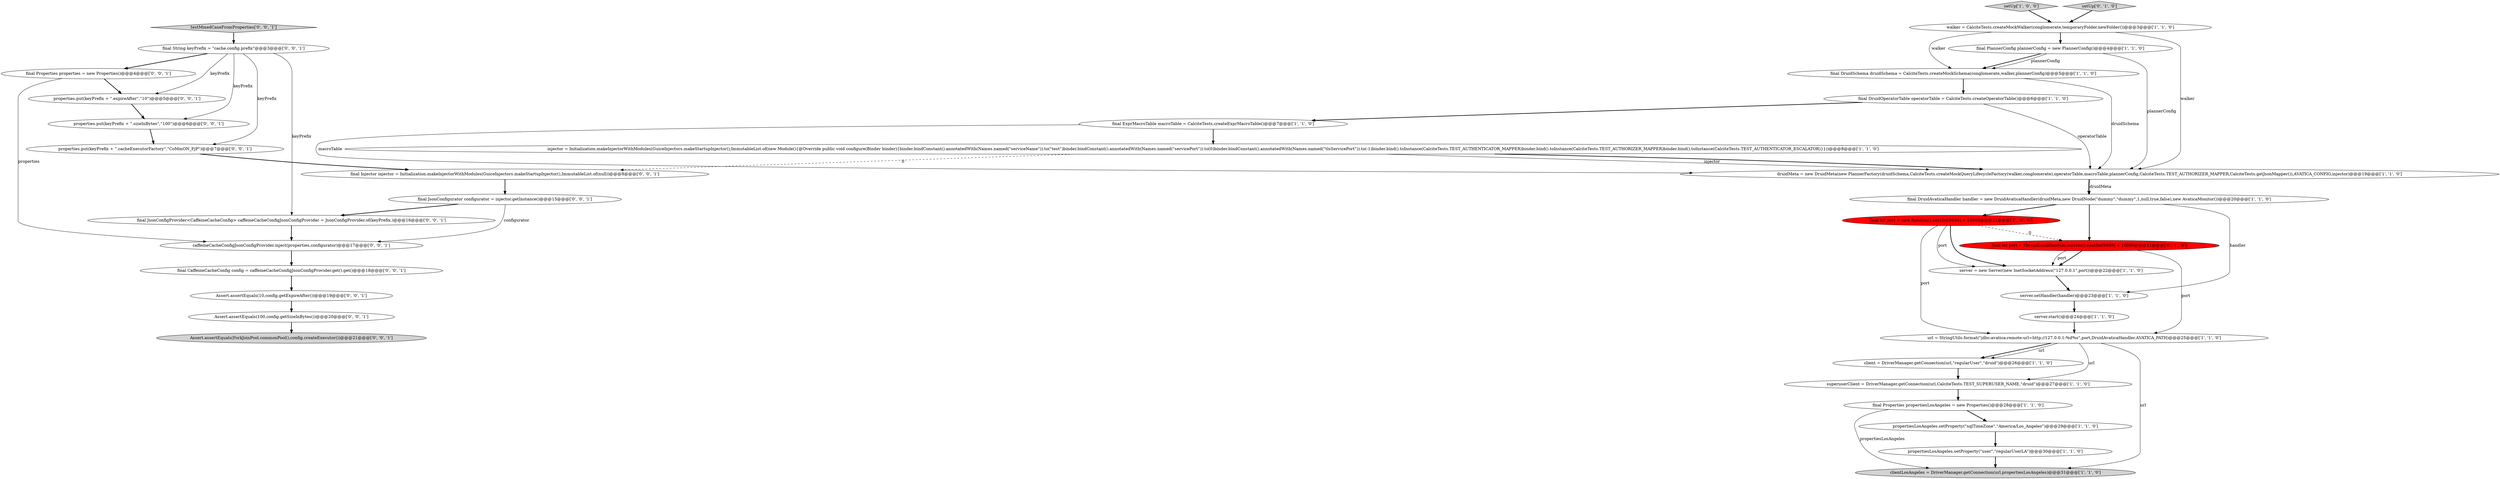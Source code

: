 digraph {
17 [style = filled, label = "propertiesLosAngeles.setProperty(\"user\",\"regularUserLA\")@@@30@@@['1', '1', '0']", fillcolor = white, shape = ellipse image = "AAA0AAABBB1BBB"];
14 [style = filled, label = "server.setHandler(handler)@@@23@@@['1', '1', '0']", fillcolor = white, shape = ellipse image = "AAA0AAABBB1BBB"];
9 [style = filled, label = "setUp['1', '0', '0']", fillcolor = lightgray, shape = diamond image = "AAA0AAABBB1BBB"];
22 [style = filled, label = "Assert.assertEquals(100,config.getSizeInBytes())@@@20@@@['0', '0', '1']", fillcolor = white, shape = ellipse image = "AAA0AAABBB3BBB"];
21 [style = filled, label = "setUp['0', '1', '0']", fillcolor = lightgray, shape = diamond image = "AAA0AAABBB2BBB"];
25 [style = filled, label = "final CaffeineCacheConfig config = caffeineCacheConfigJsonConfigProvider.get().get()@@@18@@@['0', '0', '1']", fillcolor = white, shape = ellipse image = "AAA0AAABBB3BBB"];
33 [style = filled, label = "final Injector injector = Initialization.makeInjectorWithModules(GuiceInjectors.makeStartupInjector(),ImmutableList.of(null))@@@8@@@['0', '0', '1']", fillcolor = white, shape = ellipse image = "AAA0AAABBB3BBB"];
6 [style = filled, label = "walker = CalciteTests.createMockWalker(conglomerate,temporaryFolder.newFolder())@@@3@@@['1', '1', '0']", fillcolor = white, shape = ellipse image = "AAA0AAABBB1BBB"];
32 [style = filled, label = "Assert.assertEquals(10,config.getExpireAfter())@@@19@@@['0', '0', '1']", fillcolor = white, shape = ellipse image = "AAA0AAABBB3BBB"];
35 [style = filled, label = "testMixedCaseFromProperties['0', '0', '1']", fillcolor = lightgray, shape = diamond image = "AAA0AAABBB3BBB"];
24 [style = filled, label = "final JsonConfigurator configurator = injector.getInstance()@@@15@@@['0', '0', '1']", fillcolor = white, shape = ellipse image = "AAA0AAABBB3BBB"];
27 [style = filled, label = "final Properties properties = new Properties()@@@4@@@['0', '0', '1']", fillcolor = white, shape = ellipse image = "AAA0AAABBB3BBB"];
15 [style = filled, label = "propertiesLosAngeles.setProperty(\"sqlTimeZone\",\"America/Los_Angeles\")@@@29@@@['1', '1', '0']", fillcolor = white, shape = ellipse image = "AAA0AAABBB1BBB"];
28 [style = filled, label = "final String keyPrefix = \"cache.config.prefix\"@@@3@@@['0', '0', '1']", fillcolor = white, shape = ellipse image = "AAA0AAABBB3BBB"];
1 [style = filled, label = "url = StringUtils.format(\"jdbc:avatica:remote:url=http://127.0.0.1:%d%s\",port,DruidAvaticaHandler.AVATICA_PATH)@@@25@@@['1', '1', '0']", fillcolor = white, shape = ellipse image = "AAA0AAABBB1BBB"];
18 [style = filled, label = "final ExprMacroTable macroTable = CalciteTests.createExprMacroTable()@@@7@@@['1', '1', '0']", fillcolor = white, shape = ellipse image = "AAA0AAABBB1BBB"];
3 [style = filled, label = "client = DriverManager.getConnection(url,\"regularUser\",\"druid\")@@@26@@@['1', '1', '0']", fillcolor = white, shape = ellipse image = "AAA0AAABBB1BBB"];
13 [style = filled, label = "server = new Server(new InetSocketAddress(\"127.0.0.1\",port))@@@22@@@['1', '1', '0']", fillcolor = white, shape = ellipse image = "AAA0AAABBB1BBB"];
10 [style = filled, label = "final Properties propertiesLosAngeles = new Properties()@@@28@@@['1', '1', '0']", fillcolor = white, shape = ellipse image = "AAA0AAABBB1BBB"];
0 [style = filled, label = "druidMeta = new DruidMeta(new PlannerFactory(druidSchema,CalciteTests.createMockQueryLifecycleFactory(walker,conglomerate),operatorTable,macroTable,plannerConfig,CalciteTests.TEST_AUTHORIZER_MAPPER,CalciteTests.getJsonMapper()),AVATICA_CONFIG,injector)@@@19@@@['1', '1', '0']", fillcolor = white, shape = ellipse image = "AAA0AAABBB1BBB"];
8 [style = filled, label = "final DruidOperatorTable operatorTable = CalciteTests.createOperatorTable()@@@6@@@['1', '1', '0']", fillcolor = white, shape = ellipse image = "AAA0AAABBB1BBB"];
30 [style = filled, label = "caffeineCacheConfigJsonConfigProvider.inject(properties,configurator)@@@17@@@['0', '0', '1']", fillcolor = white, shape = ellipse image = "AAA0AAABBB3BBB"];
19 [style = filled, label = "superuserClient = DriverManager.getConnection(url,CalciteTests.TEST_SUPERUSER_NAME,\"druid\")@@@27@@@['1', '1', '0']", fillcolor = white, shape = ellipse image = "AAA0AAABBB1BBB"];
29 [style = filled, label = "Assert.assertEquals(ForkJoinPool.commonPool(),config.createExecutor())@@@21@@@['0', '0', '1']", fillcolor = lightgray, shape = ellipse image = "AAA0AAABBB3BBB"];
4 [style = filled, label = "final DruidSchema druidSchema = CalciteTests.createMockSchema(conglomerate,walker,plannerConfig)@@@5@@@['1', '1', '0']", fillcolor = white, shape = ellipse image = "AAA0AAABBB1BBB"];
26 [style = filled, label = "properties.put(keyPrefix + \".expireAfter\",\"10\")@@@5@@@['0', '0', '1']", fillcolor = white, shape = ellipse image = "AAA0AAABBB3BBB"];
16 [style = filled, label = "server.start()@@@24@@@['1', '1', '0']", fillcolor = white, shape = ellipse image = "AAA0AAABBB1BBB"];
31 [style = filled, label = "properties.put(keyPrefix + \".sizeInBytes\",\"100\")@@@6@@@['0', '0', '1']", fillcolor = white, shape = ellipse image = "AAA0AAABBB3BBB"];
23 [style = filled, label = "properties.put(keyPrefix + \".cacheExecutorFactory\",\"CoMmON_FjP\")@@@7@@@['0', '0', '1']", fillcolor = white, shape = ellipse image = "AAA0AAABBB3BBB"];
2 [style = filled, label = "final int port = new Random().nextInt(9999) + 10000@@@21@@@['1', '0', '0']", fillcolor = red, shape = ellipse image = "AAA1AAABBB1BBB"];
20 [style = filled, label = "final int port = ThreadLocalRandom.current().nextInt(9999) + 10000@@@21@@@['0', '1', '0']", fillcolor = red, shape = ellipse image = "AAA1AAABBB2BBB"];
12 [style = filled, label = "clientLosAngeles = DriverManager.getConnection(url,propertiesLosAngeles)@@@31@@@['1', '1', '0']", fillcolor = lightgray, shape = ellipse image = "AAA0AAABBB1BBB"];
11 [style = filled, label = "final PlannerConfig plannerConfig = new PlannerConfig()@@@4@@@['1', '1', '0']", fillcolor = white, shape = ellipse image = "AAA0AAABBB1BBB"];
34 [style = filled, label = "final JsonConfigProvider<CaffeineCacheConfig> caffeineCacheConfigJsonConfigProvider = JsonConfigProvider.of(keyPrefix,)@@@16@@@['0', '0', '1']", fillcolor = white, shape = ellipse image = "AAA0AAABBB3BBB"];
5 [style = filled, label = "injector = Initialization.makeInjectorWithModules(GuiceInjectors.makeStartupInjector(),ImmutableList.of(new Module(){@Override public void configure(Binder binder){binder.bindConstant().annotatedWith(Names.named(\"serviceName\")).to(\"test\")binder.bindConstant().annotatedWith(Names.named(\"servicePort\")).to(0)binder.bindConstant().annotatedWith(Names.named(\"tlsServicePort\")).to(-1)binder.bind().toInstance(CalciteTests.TEST_AUTHENTICATOR_MAPPER)binder.bind().toInstance(CalciteTests.TEST_AUTHORIZER_MAPPER)binder.bind().toInstance(CalciteTests.TEST_AUTHENTICATOR_ESCALATOR)}}))@@@8@@@['1', '1', '0']", fillcolor = white, shape = ellipse image = "AAA0AAABBB1BBB"];
7 [style = filled, label = "final DruidAvaticaHandler handler = new DruidAvaticaHandler(druidMeta,new DruidNode(\"dummy\",\"dummy\",1,null,true,false),new AvaticaMonitor())@@@20@@@['1', '1', '0']", fillcolor = white, shape = ellipse image = "AAA0AAABBB1BBB"];
14->16 [style = bold, label=""];
32->22 [style = bold, label=""];
10->12 [style = solid, label="propertiesLosAngeles"];
20->13 [style = bold, label=""];
31->23 [style = bold, label=""];
10->15 [style = bold, label=""];
0->7 [style = solid, label="druidMeta"];
7->14 [style = solid, label="handler"];
2->20 [style = dashed, label="0"];
21->6 [style = bold, label=""];
11->0 [style = solid, label="plannerConfig"];
27->30 [style = solid, label="properties"];
8->18 [style = bold, label=""];
4->0 [style = solid, label="druidSchema"];
20->13 [style = solid, label="port"];
11->4 [style = bold, label=""];
28->34 [style = solid, label="keyPrefix"];
1->3 [style = bold, label=""];
25->32 [style = bold, label=""];
22->29 [style = bold, label=""];
6->4 [style = solid, label="walker"];
24->34 [style = bold, label=""];
30->25 [style = bold, label=""];
19->10 [style = bold, label=""];
5->0 [style = solid, label="injector"];
2->13 [style = solid, label="port"];
24->30 [style = solid, label="configurator"];
7->20 [style = bold, label=""];
1->19 [style = solid, label="url"];
1->12 [style = solid, label="url"];
34->30 [style = bold, label=""];
9->6 [style = bold, label=""];
2->13 [style = bold, label=""];
0->7 [style = bold, label=""];
1->3 [style = solid, label="url"];
35->28 [style = bold, label=""];
18->0 [style = solid, label="macroTable"];
15->17 [style = bold, label=""];
26->31 [style = bold, label=""];
17->12 [style = bold, label=""];
23->33 [style = bold, label=""];
2->1 [style = solid, label="port"];
5->0 [style = bold, label=""];
16->1 [style = bold, label=""];
3->19 [style = bold, label=""];
7->2 [style = bold, label=""];
33->24 [style = bold, label=""];
18->5 [style = bold, label=""];
6->11 [style = bold, label=""];
28->31 [style = solid, label="keyPrefix"];
5->33 [style = dashed, label="0"];
28->26 [style = solid, label="keyPrefix"];
4->8 [style = bold, label=""];
11->4 [style = solid, label="plannerConfig"];
28->27 [style = bold, label=""];
8->0 [style = solid, label="operatorTable"];
6->0 [style = solid, label="walker"];
13->14 [style = bold, label=""];
28->23 [style = solid, label="keyPrefix"];
20->1 [style = solid, label="port"];
27->26 [style = bold, label=""];
}
